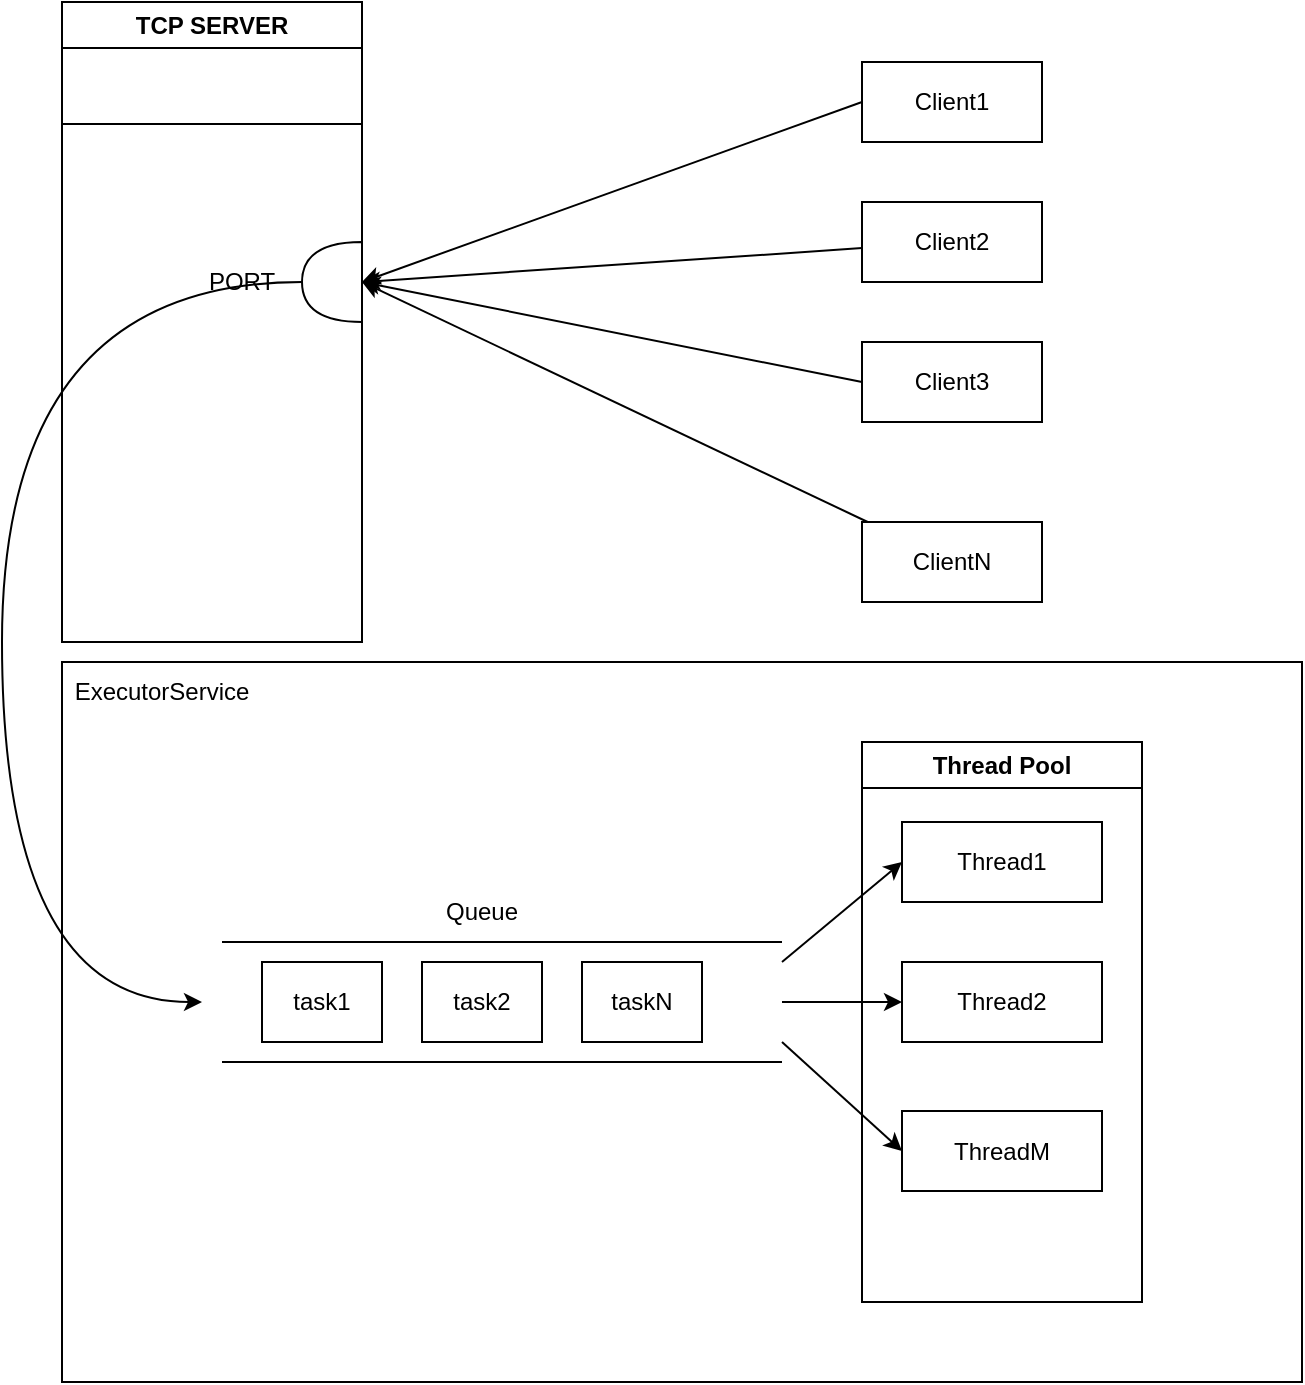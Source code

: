 <mxfile version="24.6.0" type="device">
  <diagram name="Trang-1" id="91f6AP8cN2Y-5_5YrZQX">
    <mxGraphModel dx="832" dy="481" grid="1" gridSize="10" guides="1" tooltips="1" connect="1" arrows="1" fold="1" page="1" pageScale="1" pageWidth="827" pageHeight="1169" math="0" shadow="0">
      <root>
        <mxCell id="0" />
        <mxCell id="1" parent="0" />
        <mxCell id="BQbuBEPu4z1WssYLFk4M-2" value="TCP SERVER" style="swimlane;whiteSpace=wrap;html=1;" vertex="1" parent="1">
          <mxGeometry x="80" y="20" width="150" height="320" as="geometry" />
        </mxCell>
        <mxCell id="BQbuBEPu4z1WssYLFk4M-11" value="" style="shape=or;whiteSpace=wrap;html=1;rotation=-180;" vertex="1" parent="BQbuBEPu4z1WssYLFk4M-2">
          <mxGeometry x="120" y="120" width="30" height="40" as="geometry" />
        </mxCell>
        <mxCell id="BQbuBEPu4z1WssYLFk4M-13" value="PORT" style="text;html=1;align=center;verticalAlign=middle;whiteSpace=wrap;rounded=0;" vertex="1" parent="BQbuBEPu4z1WssYLFk4M-2">
          <mxGeometry x="60" y="125" width="60" height="30" as="geometry" />
        </mxCell>
        <mxCell id="BQbuBEPu4z1WssYLFk4M-3" value="Client1" style="rounded=0;whiteSpace=wrap;html=1;" vertex="1" parent="1">
          <mxGeometry x="480" y="50" width="90" height="40" as="geometry" />
        </mxCell>
        <mxCell id="BQbuBEPu4z1WssYLFk4M-5" value="Client2" style="rounded=0;whiteSpace=wrap;html=1;" vertex="1" parent="1">
          <mxGeometry x="480" y="120" width="90" height="40" as="geometry" />
        </mxCell>
        <mxCell id="BQbuBEPu4z1WssYLFk4M-16" style="rounded=0;orthogonalLoop=1;jettySize=auto;html=1;exitX=0;exitY=0.5;exitDx=0;exitDy=0;" edge="1" parent="1" source="BQbuBEPu4z1WssYLFk4M-6">
          <mxGeometry relative="1" as="geometry">
            <mxPoint x="230" y="160" as="targetPoint" />
          </mxGeometry>
        </mxCell>
        <mxCell id="BQbuBEPu4z1WssYLFk4M-6" value="Client3" style="rounded=0;whiteSpace=wrap;html=1;" vertex="1" parent="1">
          <mxGeometry x="480" y="190" width="90" height="40" as="geometry" />
        </mxCell>
        <mxCell id="BQbuBEPu4z1WssYLFk4M-17" style="rounded=0;orthogonalLoop=1;jettySize=auto;html=1;" edge="1" parent="1" source="BQbuBEPu4z1WssYLFk4M-7">
          <mxGeometry relative="1" as="geometry">
            <mxPoint x="230" y="160" as="targetPoint" />
          </mxGeometry>
        </mxCell>
        <mxCell id="BQbuBEPu4z1WssYLFk4M-7" value="ClientN" style="rounded=0;whiteSpace=wrap;html=1;" vertex="1" parent="1">
          <mxGeometry x="480" y="280" width="90" height="40" as="geometry" />
        </mxCell>
        <mxCell id="BQbuBEPu4z1WssYLFk4M-10" value="" style="endArrow=none;html=1;rounded=0;exitX=0;exitY=0.25;exitDx=0;exitDy=0;entryX=1;entryY=0.25;entryDx=0;entryDy=0;" edge="1" parent="1">
          <mxGeometry width="50" height="50" relative="1" as="geometry">
            <mxPoint x="80" y="81" as="sourcePoint" />
            <mxPoint x="230" y="81" as="targetPoint" />
          </mxGeometry>
        </mxCell>
        <mxCell id="BQbuBEPu4z1WssYLFk4M-33" value="" style="rounded=0;whiteSpace=wrap;html=1;fillColor=none;" vertex="1" parent="1">
          <mxGeometry x="80" y="350" width="620" height="360" as="geometry" />
        </mxCell>
        <mxCell id="BQbuBEPu4z1WssYLFk4M-12" value="" style="endArrow=classic;html=1;rounded=0;exitX=0;exitY=0.5;exitDx=0;exitDy=0;entryX=0;entryY=0.5;entryDx=0;entryDy=0;entryPerimeter=0;" edge="1" parent="1" source="BQbuBEPu4z1WssYLFk4M-3" target="BQbuBEPu4z1WssYLFk4M-11">
          <mxGeometry width="50" height="50" relative="1" as="geometry">
            <mxPoint x="340" y="150" as="sourcePoint" />
            <mxPoint x="390" y="100" as="targetPoint" />
          </mxGeometry>
        </mxCell>
        <mxCell id="BQbuBEPu4z1WssYLFk4M-15" style="rounded=0;orthogonalLoop=1;jettySize=auto;html=1;entryX=0;entryY=0.5;entryDx=0;entryDy=0;entryPerimeter=0;" edge="1" parent="1" source="BQbuBEPu4z1WssYLFk4M-5" target="BQbuBEPu4z1WssYLFk4M-11">
          <mxGeometry relative="1" as="geometry" />
        </mxCell>
        <mxCell id="BQbuBEPu4z1WssYLFk4M-18" value="" style="endArrow=classic;html=1;rounded=0;exitX=1;exitY=0.5;exitDx=0;exitDy=0;edgeStyle=orthogonalEdgeStyle;curved=1;" edge="1" parent="1" source="BQbuBEPu4z1WssYLFk4M-13">
          <mxGeometry width="50" height="50" relative="1" as="geometry">
            <mxPoint x="110" y="160" as="sourcePoint" />
            <mxPoint x="150" y="520" as="targetPoint" />
            <Array as="points">
              <mxPoint x="50" y="160" />
              <mxPoint x="50" y="520" />
            </Array>
          </mxGeometry>
        </mxCell>
        <mxCell id="BQbuBEPu4z1WssYLFk4M-20" value="" style="endArrow=none;html=1;rounded=0;" edge="1" parent="1">
          <mxGeometry width="50" height="50" relative="1" as="geometry">
            <mxPoint x="160" y="490" as="sourcePoint" />
            <mxPoint x="440" y="490" as="targetPoint" />
          </mxGeometry>
        </mxCell>
        <mxCell id="BQbuBEPu4z1WssYLFk4M-21" value="" style="endArrow=none;html=1;rounded=0;" edge="1" parent="1">
          <mxGeometry width="50" height="50" relative="1" as="geometry">
            <mxPoint x="160" y="550" as="sourcePoint" />
            <mxPoint x="440" y="550" as="targetPoint" />
          </mxGeometry>
        </mxCell>
        <mxCell id="BQbuBEPu4z1WssYLFk4M-22" value="task1" style="rounded=0;whiteSpace=wrap;html=1;" vertex="1" parent="1">
          <mxGeometry x="180" y="500" width="60" height="40" as="geometry" />
        </mxCell>
        <mxCell id="BQbuBEPu4z1WssYLFk4M-23" value="task2" style="rounded=0;whiteSpace=wrap;html=1;" vertex="1" parent="1">
          <mxGeometry x="260" y="500" width="60" height="40" as="geometry" />
        </mxCell>
        <mxCell id="BQbuBEPu4z1WssYLFk4M-24" value="taskN" style="rounded=0;whiteSpace=wrap;html=1;" vertex="1" parent="1">
          <mxGeometry x="340" y="500" width="60" height="40" as="geometry" />
        </mxCell>
        <mxCell id="BQbuBEPu4z1WssYLFk4M-25" value="Queue" style="text;html=1;align=center;verticalAlign=middle;whiteSpace=wrap;rounded=0;" vertex="1" parent="1">
          <mxGeometry x="260" y="460" width="60" height="30" as="geometry" />
        </mxCell>
        <mxCell id="BQbuBEPu4z1WssYLFk4M-26" value="Thread Pool" style="swimlane;whiteSpace=wrap;html=1;" vertex="1" parent="1">
          <mxGeometry x="480" y="390" width="140" height="280" as="geometry" />
        </mxCell>
        <mxCell id="BQbuBEPu4z1WssYLFk4M-27" value="Thread1" style="rounded=0;whiteSpace=wrap;html=1;" vertex="1" parent="BQbuBEPu4z1WssYLFk4M-26">
          <mxGeometry x="20" y="40" width="100" height="40" as="geometry" />
        </mxCell>
        <mxCell id="BQbuBEPu4z1WssYLFk4M-28" value="Thread2" style="rounded=0;whiteSpace=wrap;html=1;" vertex="1" parent="BQbuBEPu4z1WssYLFk4M-26">
          <mxGeometry x="20" y="110" width="100" height="40" as="geometry" />
        </mxCell>
        <mxCell id="BQbuBEPu4z1WssYLFk4M-29" value="ThreadM" style="rounded=0;whiteSpace=wrap;html=1;" vertex="1" parent="BQbuBEPu4z1WssYLFk4M-26">
          <mxGeometry x="20" y="184.5" width="100" height="40" as="geometry" />
        </mxCell>
        <mxCell id="BQbuBEPu4z1WssYLFk4M-30" value="" style="endArrow=classic;html=1;rounded=0;entryX=0;entryY=0.5;entryDx=0;entryDy=0;" edge="1" parent="1" target="BQbuBEPu4z1WssYLFk4M-27">
          <mxGeometry width="50" height="50" relative="1" as="geometry">
            <mxPoint x="440" y="500" as="sourcePoint" />
            <mxPoint x="490" y="450" as="targetPoint" />
          </mxGeometry>
        </mxCell>
        <mxCell id="BQbuBEPu4z1WssYLFk4M-31" value="" style="endArrow=classic;html=1;rounded=0;entryX=0;entryY=0.5;entryDx=0;entryDy=0;" edge="1" parent="1" target="BQbuBEPu4z1WssYLFk4M-28">
          <mxGeometry width="50" height="50" relative="1" as="geometry">
            <mxPoint x="440" y="520" as="sourcePoint" />
            <mxPoint x="490" y="480" as="targetPoint" />
          </mxGeometry>
        </mxCell>
        <mxCell id="BQbuBEPu4z1WssYLFk4M-32" value="" style="endArrow=classic;html=1;rounded=0;entryX=0;entryY=0.5;entryDx=0;entryDy=0;" edge="1" parent="1" target="BQbuBEPu4z1WssYLFk4M-29">
          <mxGeometry width="50" height="50" relative="1" as="geometry">
            <mxPoint x="440" y="540" as="sourcePoint" />
            <mxPoint x="420" y="630" as="targetPoint" />
          </mxGeometry>
        </mxCell>
        <mxCell id="BQbuBEPu4z1WssYLFk4M-34" value="ExecutorService" style="text;html=1;align=center;verticalAlign=middle;whiteSpace=wrap;rounded=0;" vertex="1" parent="1">
          <mxGeometry x="100" y="350" width="60" height="30" as="geometry" />
        </mxCell>
      </root>
    </mxGraphModel>
  </diagram>
</mxfile>
